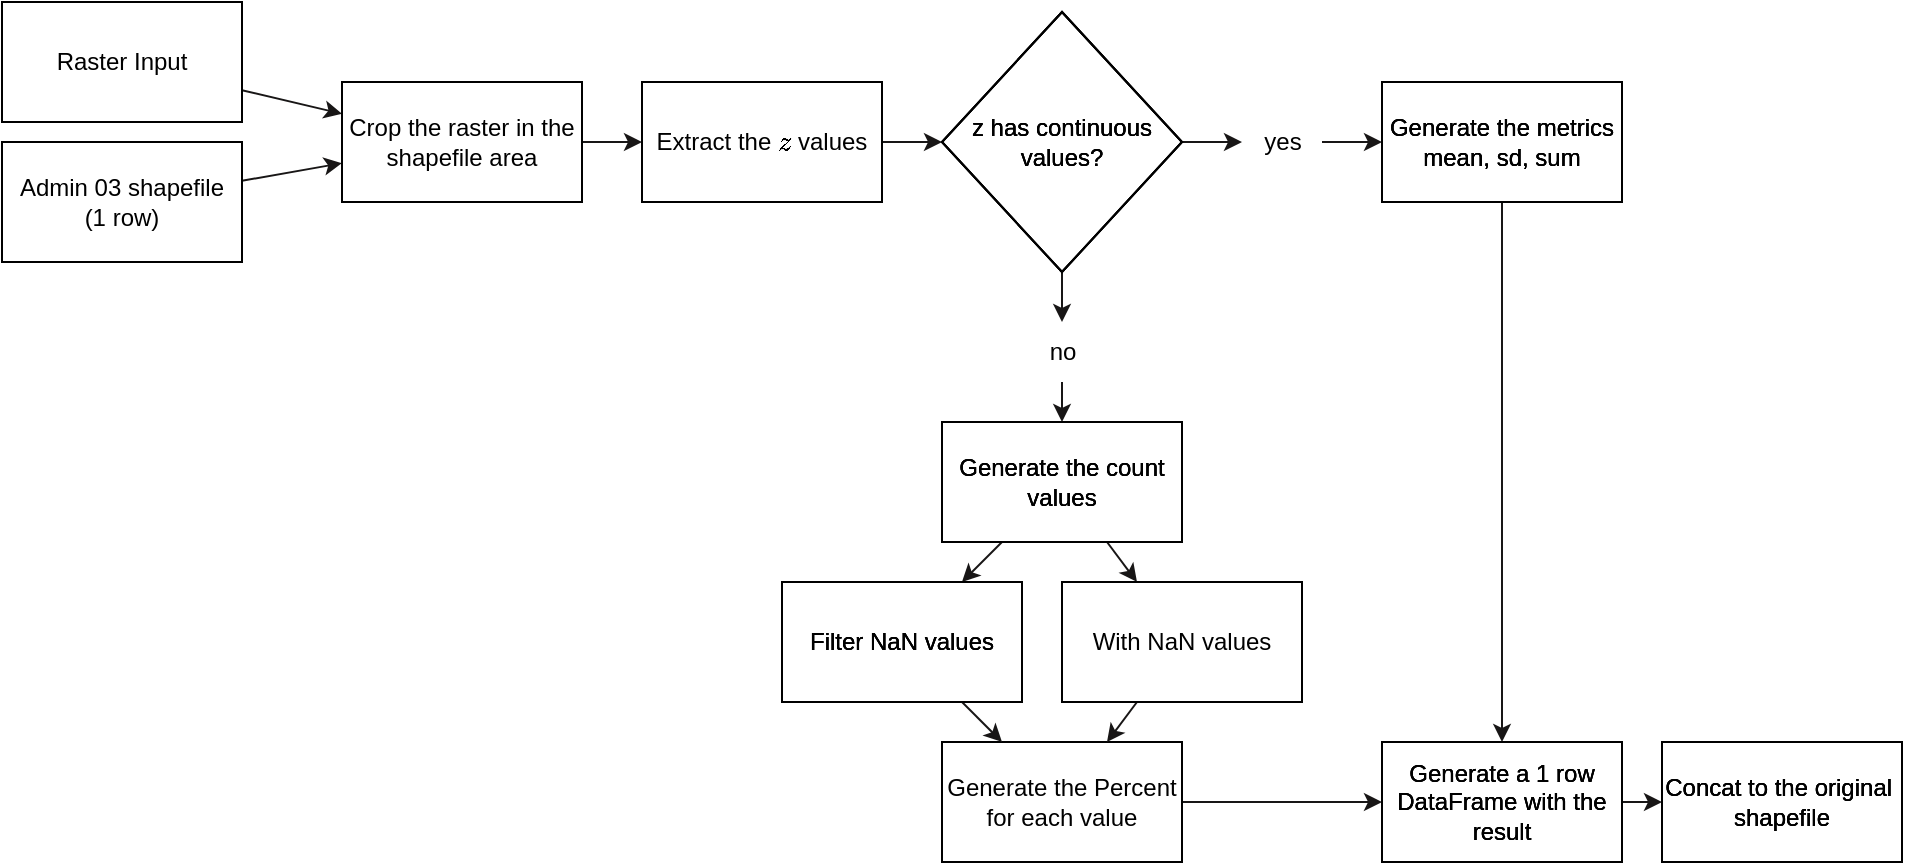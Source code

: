 <mxfile>
    <diagram id="4pCsXPUn7zAYe5HSK9Xd" name="Page-1">
        <mxGraphModel dx="500" dy="787" grid="0" gridSize="10" guides="1" tooltips="1" connect="1" arrows="1" fold="1" page="1" pageScale="1" pageWidth="850" pageHeight="1100" background="#ffffff" math="0" shadow="0">
            <root>
                <mxCell id="0"/>
                <mxCell id="1" parent="0"/>
                <mxCell id="17" style="edgeStyle=none;html=1;strokeColor=#181616;fontColor=#FFFFFF;" parent="1" source="5" target="8" edge="1">
                    <mxGeometry relative="1" as="geometry"/>
                </mxCell>
                <mxCell id="5" value="Raster Input" style="whiteSpace=wrap;html=1;fontColor=#000000;fillColor=none;strokeColor=#000000;" parent="1" vertex="1">
                    <mxGeometry x="70" y="350" width="120" height="60" as="geometry"/>
                </mxCell>
                <mxCell id="18" style="edgeStyle=none;html=1;strokeColor=#181616;fontColor=#FFFFFF;" parent="1" source="6" target="8" edge="1">
                    <mxGeometry relative="1" as="geometry"/>
                </mxCell>
                <mxCell id="6" value="Admin 03 shapefile&lt;br&gt;(1 row)" style="whiteSpace=wrap;html=1;fontColor=#000000;fillColor=none;strokeColor=#000000;" parent="1" vertex="1">
                    <mxGeometry x="70" y="420" width="120" height="60" as="geometry"/>
                </mxCell>
                <mxCell id="21" style="edgeStyle=none;html=1;strokeColor=#181616;fontColor=#FFFFFF;" parent="1" source="8" target="9" edge="1">
                    <mxGeometry relative="1" as="geometry"/>
                </mxCell>
                <mxCell id="8" value="Crop the raster in the shapefile area" style="whiteSpace=wrap;html=1;fillColor=none;fontColor=#000000;strokeColor=#000000;" parent="1" vertex="1">
                    <mxGeometry x="240" y="390" width="120" height="60" as="geometry"/>
                </mxCell>
                <mxCell id="22" style="edgeStyle=none;html=1;strokeColor=#181616;fontColor=#FFFFFF;" parent="1" source="9" target="10" edge="1">
                    <mxGeometry relative="1" as="geometry"/>
                </mxCell>
                <mxCell id="9" value="Extract the `z` values" style="whiteSpace=wrap;html=1;fillColor=none;fontColor=#000000;strokeColor=#000000;" parent="1" vertex="1">
                    <mxGeometry x="390" y="390" width="120" height="60" as="geometry"/>
                </mxCell>
                <mxCell id="23" style="edgeStyle=none;html=1;strokeColor=#181616;fontColor=#FFFFFF;" parent="1" source="10" target="19" edge="1">
                    <mxGeometry relative="1" as="geometry"/>
                </mxCell>
                <mxCell id="25" style="edgeStyle=none;html=1;strokeColor=#181616;fontColor=#FFFFFF;" parent="1" source="10" target="20" edge="1">
                    <mxGeometry relative="1" as="geometry"/>
                </mxCell>
                <mxCell id="10" value="z has continuous values?" style="rhombus;whiteSpace=wrap;html=1;fillColor=none;fontColor=#000000;" parent="1" vertex="1">
                    <mxGeometry x="540" y="355" width="120" height="130" as="geometry"/>
                </mxCell>
                <mxCell id="28" style="edgeStyle=none;html=1;strokeColor=#181616;fontColor=#FFFFFF;" parent="1" source="11" target="13" edge="1">
                    <mxGeometry relative="1" as="geometry"/>
                </mxCell>
                <mxCell id="11" value="Generate the metrics&lt;br&gt;mean, sd, sum" style="whiteSpace=wrap;html=1;fontColor=#000000;fillColor=none;" parent="1" vertex="1">
                    <mxGeometry x="760" y="390" width="120" height="60" as="geometry"/>
                </mxCell>
                <mxCell id="33" style="edgeStyle=none;html=1;strokeColor=#181616;fontColor=#FFFFFF;" parent="1" source="12" target="31" edge="1">
                    <mxGeometry relative="1" as="geometry"/>
                </mxCell>
                <mxCell id="34" style="edgeStyle=none;html=1;strokeColor=#181616;fontColor=#FFFFFF;" parent="1" source="12" target="32" edge="1">
                    <mxGeometry relative="1" as="geometry"/>
                </mxCell>
                <mxCell id="12" value="Generate the count values" style="whiteSpace=wrap;html=1;fontColor=#000000;fillColor=none;" parent="1" vertex="1">
                    <mxGeometry x="540" y="560" width="120" height="60" as="geometry"/>
                </mxCell>
                <mxCell id="29" style="edgeStyle=none;html=1;strokeColor=#181616;fontColor=#FFFFFF;" parent="1" source="13" target="16" edge="1">
                    <mxGeometry relative="1" as="geometry"/>
                </mxCell>
                <mxCell id="13" value="Generate a 1 row DataFrame with the result" style="whiteSpace=wrap;html=1;fontColor=#000000;fillColor=none;" parent="1" vertex="1">
                    <mxGeometry x="760" y="720" width="120" height="60" as="geometry"/>
                </mxCell>
                <mxCell id="16" value="Concat to the original&amp;nbsp; shapefile" style="whiteSpace=wrap;html=1;fontColor=#000000;fillColor=none;" parent="1" vertex="1">
                    <mxGeometry x="900" y="720" width="120" height="60" as="geometry"/>
                </mxCell>
                <mxCell id="24" style="edgeStyle=none;html=1;strokeColor=#181616;fontColor=#FFFFFF;" parent="1" source="19" target="11" edge="1">
                    <mxGeometry relative="1" as="geometry"/>
                </mxCell>
                <mxCell id="19" value="&lt;font&gt;yes&lt;/font&gt;" style="text;html=1;align=center;verticalAlign=middle;resizable=0;points=[];autosize=1;strokeColor=none;fillColor=none;fontColor=#000000;" parent="1" vertex="1">
                    <mxGeometry x="690" y="405" width="40" height="30" as="geometry"/>
                </mxCell>
                <mxCell id="26" style="edgeStyle=none;html=1;strokeColor=#181616;fontColor=#FFFFFF;" parent="1" source="20" target="12" edge="1">
                    <mxGeometry relative="1" as="geometry"/>
                </mxCell>
                <mxCell id="20" value="&lt;font&gt;no&lt;/font&gt;" style="text;html=1;align=center;verticalAlign=middle;resizable=0;points=[];autosize=1;strokeColor=none;fillColor=none;fontColor=#000000;" parent="1" vertex="1">
                    <mxGeometry x="580" y="510" width="40" height="30" as="geometry"/>
                </mxCell>
                <mxCell id="37" style="edgeStyle=none;html=1;strokeColor=#181616;fontColor=#FFFFFF;" parent="1" source="30" target="13" edge="1">
                    <mxGeometry relative="1" as="geometry"/>
                </mxCell>
                <mxCell id="30" value="Generate the Percent for each value" style="whiteSpace=wrap;html=1;fontColor=#000000;fillColor=none;strokeColor=#000000;" parent="1" vertex="1">
                    <mxGeometry x="540" y="720" width="120" height="60" as="geometry"/>
                </mxCell>
                <mxCell id="35" style="edgeStyle=none;html=1;strokeColor=#181616;fontColor=#FFFFFF;" parent="1" source="31" target="30" edge="1">
                    <mxGeometry relative="1" as="geometry"/>
                </mxCell>
                <mxCell id="31" value="&lt;font&gt;Filter NaN values&lt;/font&gt;" style="whiteSpace=wrap;html=1;fontColor=#000000;fillColor=none;" parent="1" vertex="1">
                    <mxGeometry x="460" y="640" width="120" height="60" as="geometry"/>
                </mxCell>
                <mxCell id="36" style="edgeStyle=none;html=1;strokeColor=#181616;fontColor=#FFFFFF;" parent="1" source="32" target="30" edge="1">
                    <mxGeometry relative="1" as="geometry"/>
                </mxCell>
                <mxCell id="32" value="&lt;font&gt;With NaN values&lt;/font&gt;" style="whiteSpace=wrap;html=1;fontColor=#000000;fillColor=none;strokeColor=#000000;" parent="1" vertex="1">
                    <mxGeometry x="600" y="640" width="120" height="60" as="geometry"/>
                </mxCell>
                <mxCell id="38" value="Concat to the original&amp;nbsp; shapefile" style="whiteSpace=wrap;html=1;fontColor=#000000;fillColor=none;" parent="1" vertex="1">
                    <mxGeometry x="900" y="720" width="120" height="60" as="geometry"/>
                </mxCell>
                <mxCell id="39" value="Generate a 1 row DataFrame with the result" style="whiteSpace=wrap;html=1;fontColor=#000000;fillColor=none;" parent="1" vertex="1">
                    <mxGeometry x="760" y="720" width="120" height="60" as="geometry"/>
                </mxCell>
                <mxCell id="40" value="Generate the metrics&lt;br&gt;mean, sd, sum" style="whiteSpace=wrap;html=1;fontColor=#000000;fillColor=none;" parent="1" vertex="1">
                    <mxGeometry x="760" y="390" width="120" height="60" as="geometry"/>
                </mxCell>
                <mxCell id="41" value="z has continuous values?" style="rhombus;whiteSpace=wrap;html=1;fillColor=none;fontColor=#000000;" parent="1" vertex="1">
                    <mxGeometry x="540" y="355" width="120" height="130" as="geometry"/>
                </mxCell>
                <mxCell id="42" value="Generate the count values" style="whiteSpace=wrap;html=1;fontColor=#000000;fillColor=none;" parent="1" vertex="1">
                    <mxGeometry x="540" y="560" width="120" height="60" as="geometry"/>
                </mxCell>
                <mxCell id="43" value="&lt;font&gt;Filter NaN values&lt;/font&gt;" style="whiteSpace=wrap;html=1;fontColor=#000000;fillColor=none;" parent="1" vertex="1">
                    <mxGeometry x="460" y="640" width="120" height="60" as="geometry"/>
                </mxCell>
                <mxCell id="44" value="Concat to the original&amp;nbsp; shapefile" style="whiteSpace=wrap;html=1;fontColor=#000000;fillColor=none;strokeColor=#000000;" parent="1" vertex="1">
                    <mxGeometry x="900" y="720" width="120" height="60" as="geometry"/>
                </mxCell>
                <mxCell id="45" value="Generate a 1 row DataFrame with the result" style="whiteSpace=wrap;html=1;fontColor=#000000;fillColor=none;strokeColor=#000000;" parent="1" vertex="1">
                    <mxGeometry x="760" y="720" width="120" height="60" as="geometry"/>
                </mxCell>
                <mxCell id="46" value="Generate the metrics&lt;br&gt;mean, sd, sum" style="whiteSpace=wrap;html=1;fontColor=#000000;fillColor=none;strokeColor=#000000;" parent="1" vertex="1">
                    <mxGeometry x="760" y="390" width="120" height="60" as="geometry"/>
                </mxCell>
                <mxCell id="47" value="z has continuous values?" style="rhombus;whiteSpace=wrap;html=1;fillColor=none;fontColor=#000000;strokeColor=#000000;" parent="1" vertex="1">
                    <mxGeometry x="540" y="355" width="120" height="130" as="geometry"/>
                </mxCell>
                <mxCell id="48" value="Generate the count values" style="whiteSpace=wrap;html=1;fontColor=#000000;fillColor=none;strokeColor=#000000;" parent="1" vertex="1">
                    <mxGeometry x="540" y="560" width="120" height="60" as="geometry"/>
                </mxCell>
                <mxCell id="49" value="&lt;font&gt;Filter NaN values&lt;/font&gt;" style="whiteSpace=wrap;html=1;fontColor=#000000;fillColor=none;strokeColor=#000000;" parent="1" vertex="1">
                    <mxGeometry x="460" y="640" width="120" height="60" as="geometry"/>
                </mxCell>
            </root>
        </mxGraphModel>
    </diagram>
</mxfile>